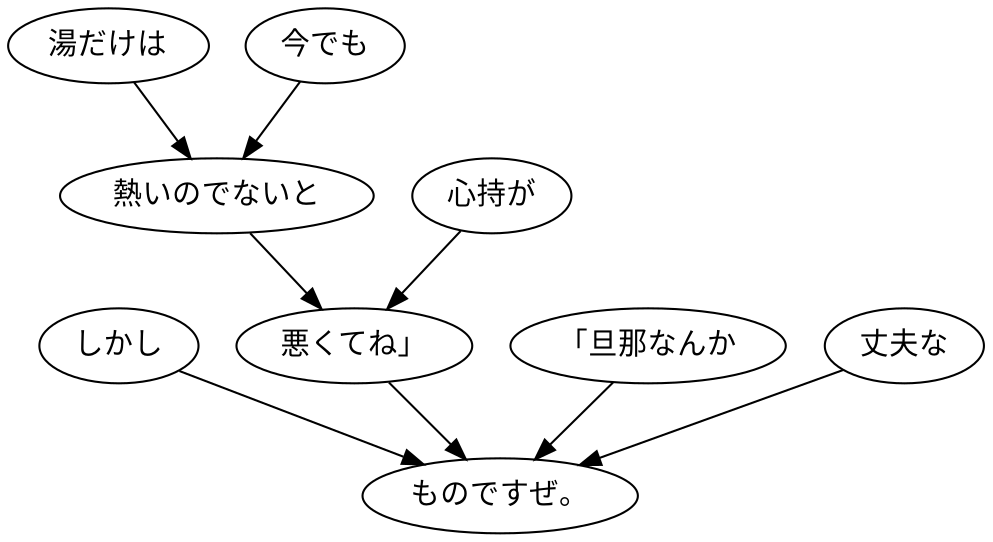 digraph graph4369 {
	node0 [label="しかし"];
	node1 [label="湯だけは"];
	node2 [label="今でも"];
	node3 [label="熱いのでないと"];
	node4 [label="心持が"];
	node5 [label="悪くてね」"];
	node6 [label="「旦那なんか"];
	node7 [label="丈夫な"];
	node8 [label="ものですぜ。"];
	node0 -> node8;
	node1 -> node3;
	node2 -> node3;
	node3 -> node5;
	node4 -> node5;
	node5 -> node8;
	node6 -> node8;
	node7 -> node8;
}
